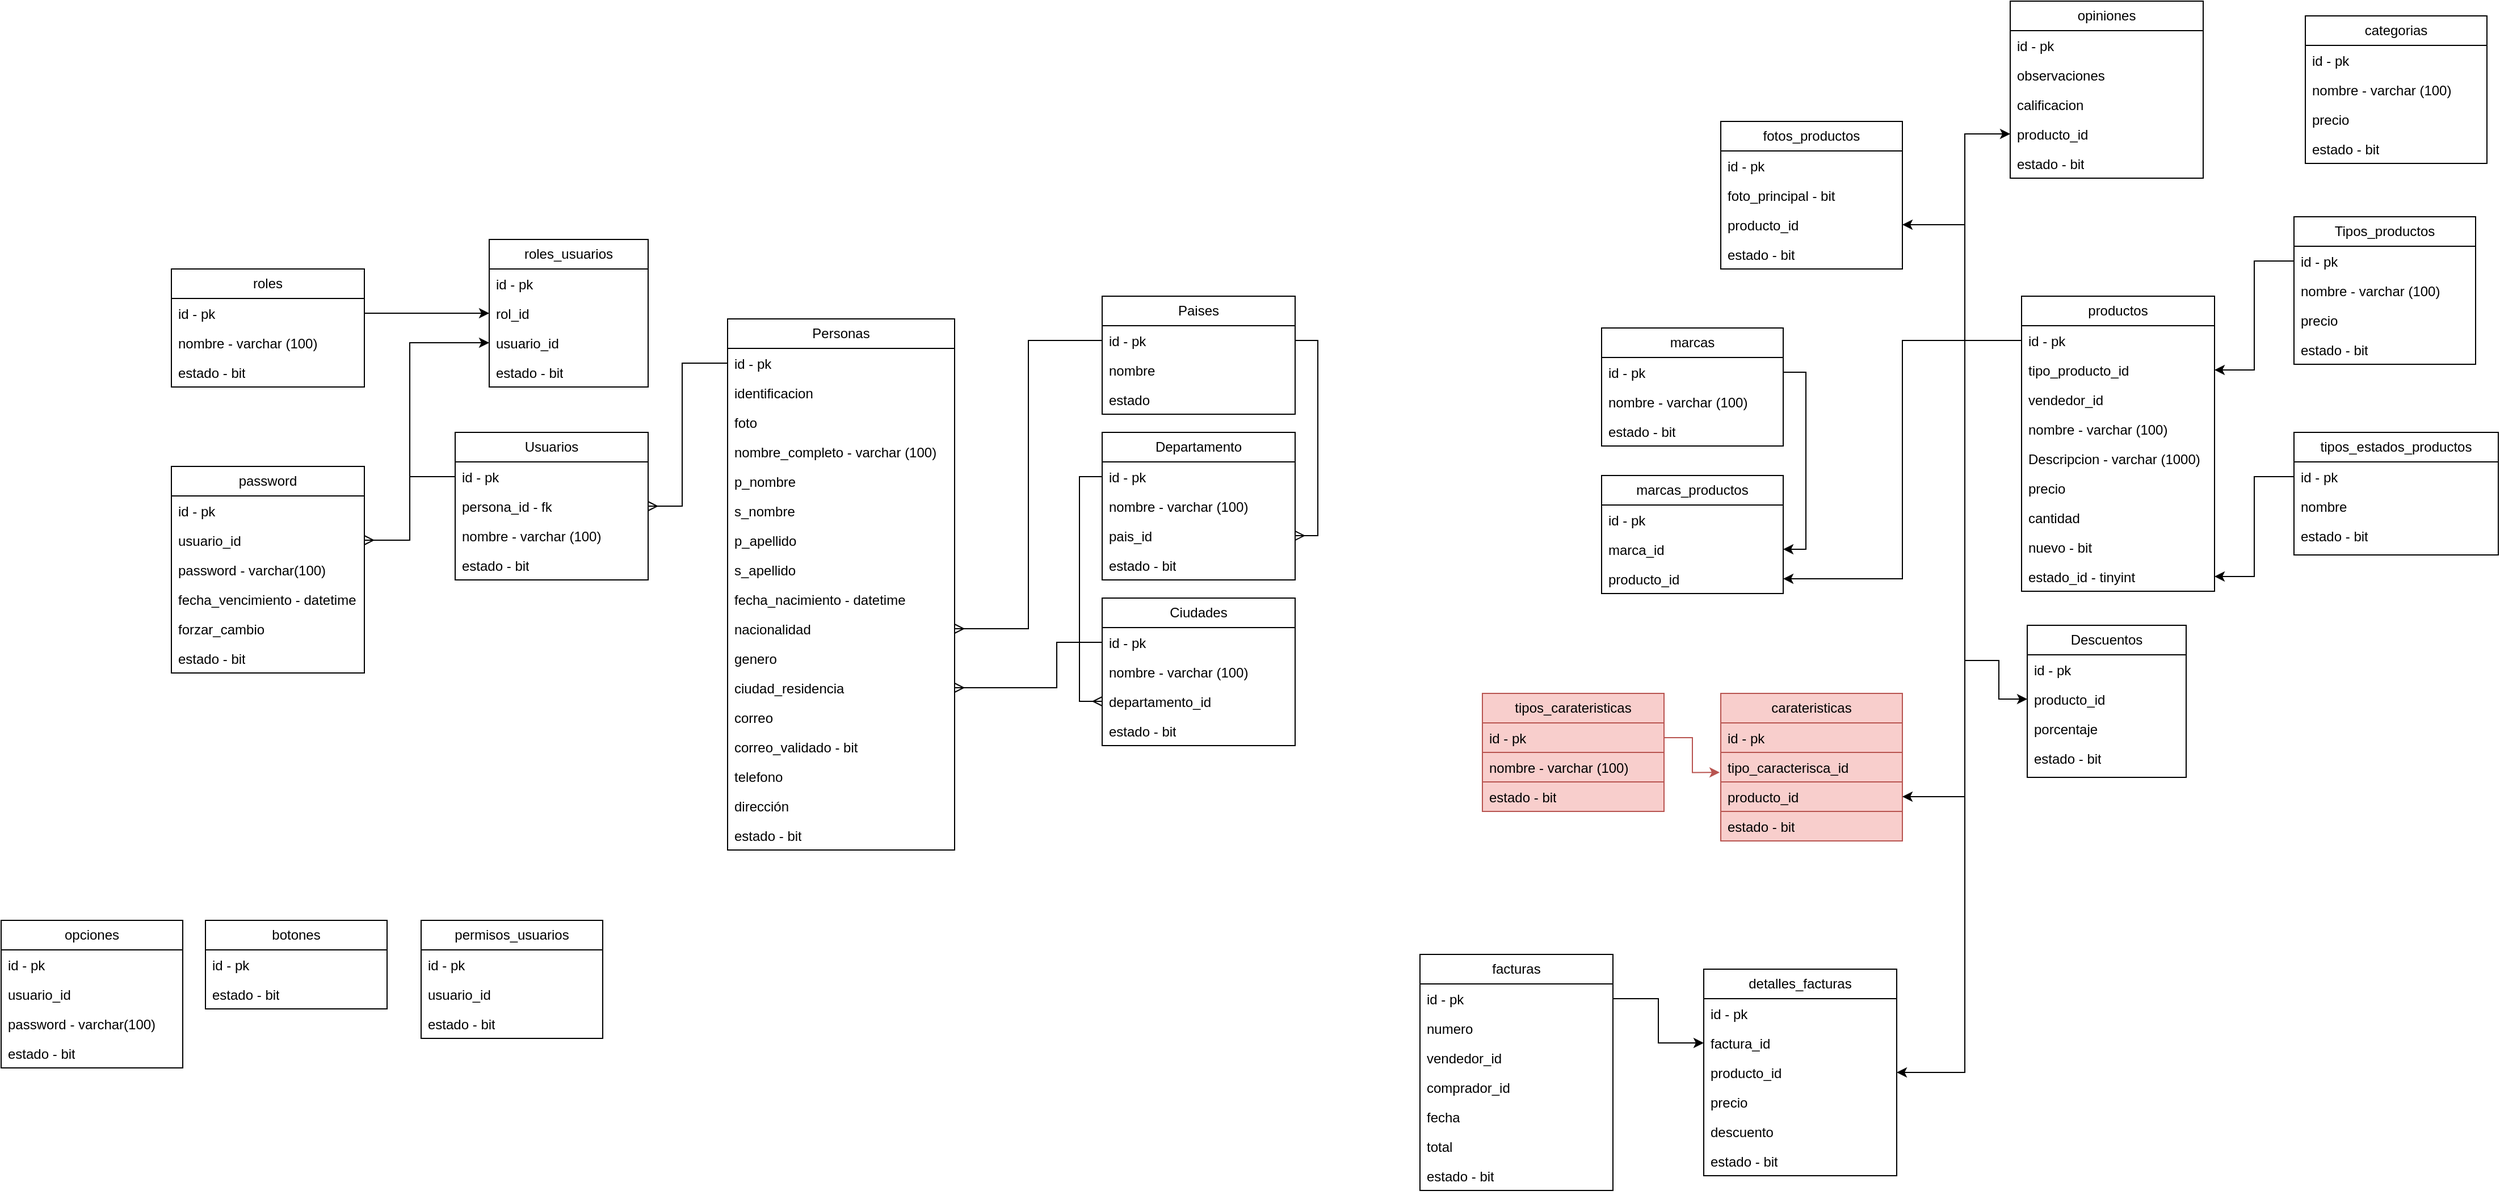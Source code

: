 <mxfile version="24.0.7" type="github">
  <diagram id="R2lEEEUBdFMjLlhIrx00" name="Page-1">
    <mxGraphModel dx="2490" dy="1801" grid="1" gridSize="10" guides="1" tooltips="1" connect="1" arrows="1" fold="1" page="1" pageScale="1" pageWidth="850" pageHeight="1100" math="0" shadow="0" extFonts="Permanent Marker^https://fonts.googleapis.com/css?family=Permanent+Marker">
      <root>
        <mxCell id="0" />
        <mxCell id="1" parent="0" />
        <mxCell id="R0sUS7D7LVxIFOStDkQL-1" value="Usuarios" style="swimlane;fontStyle=0;childLayout=stackLayout;horizontal=1;startSize=26;fillColor=none;horizontalStack=0;resizeParent=1;resizeParentMax=0;resizeLast=0;collapsible=1;marginBottom=0;whiteSpace=wrap;html=1;" parent="1" vertex="1">
          <mxGeometry x="-250" y="350" width="170" height="130" as="geometry" />
        </mxCell>
        <mxCell id="R0sUS7D7LVxIFOStDkQL-2" value="id - pk&amp;nbsp;" style="text;strokeColor=none;fillColor=none;align=left;verticalAlign=top;spacingLeft=4;spacingRight=4;overflow=hidden;rotatable=0;points=[[0,0.5],[1,0.5]];portConstraint=eastwest;whiteSpace=wrap;html=1;" parent="R0sUS7D7LVxIFOStDkQL-1" vertex="1">
          <mxGeometry y="26" width="170" height="26" as="geometry" />
        </mxCell>
        <mxCell id="R0sUS7D7LVxIFOStDkQL-13" value="persona_id - fk" style="text;strokeColor=none;fillColor=none;align=left;verticalAlign=top;spacingLeft=4;spacingRight=4;overflow=hidden;rotatable=0;points=[[0,0.5],[1,0.5]];portConstraint=eastwest;whiteSpace=wrap;html=1;" parent="R0sUS7D7LVxIFOStDkQL-1" vertex="1">
          <mxGeometry y="52" width="170" height="26" as="geometry" />
        </mxCell>
        <mxCell id="R0sUS7D7LVxIFOStDkQL-3" value="nombre - varchar (100&lt;span style=&quot;background-color: initial;&quot;&gt;)&lt;/span&gt;" style="text;strokeColor=none;fillColor=none;align=left;verticalAlign=top;spacingLeft=4;spacingRight=4;overflow=hidden;rotatable=0;points=[[0,0.5],[1,0.5]];portConstraint=eastwest;whiteSpace=wrap;html=1;" parent="R0sUS7D7LVxIFOStDkQL-1" vertex="1">
          <mxGeometry y="78" width="170" height="26" as="geometry" />
        </mxCell>
        <mxCell id="R0sUS7D7LVxIFOStDkQL-5" value="estado - bit" style="text;strokeColor=none;fillColor=none;align=left;verticalAlign=top;spacingLeft=4;spacingRight=4;overflow=hidden;rotatable=0;points=[[0,0.5],[1,0.5]];portConstraint=eastwest;whiteSpace=wrap;html=1;" parent="R0sUS7D7LVxIFOStDkQL-1" vertex="1">
          <mxGeometry y="104" width="170" height="26" as="geometry" />
        </mxCell>
        <mxCell id="R0sUS7D7LVxIFOStDkQL-6" value="Personas" style="swimlane;fontStyle=0;childLayout=stackLayout;horizontal=1;startSize=26;fillColor=none;horizontalStack=0;resizeParent=1;resizeParentMax=0;resizeLast=0;collapsible=1;marginBottom=0;whiteSpace=wrap;html=1;" parent="1" vertex="1">
          <mxGeometry x="-10" y="250" width="200" height="468" as="geometry" />
        </mxCell>
        <mxCell id="R0sUS7D7LVxIFOStDkQL-7" value="id - pk&amp;nbsp;" style="text;strokeColor=none;fillColor=none;align=left;verticalAlign=top;spacingLeft=4;spacingRight=4;overflow=hidden;rotatable=0;points=[[0,0.5],[1,0.5]];portConstraint=eastwest;whiteSpace=wrap;html=1;" parent="R0sUS7D7LVxIFOStDkQL-6" vertex="1">
          <mxGeometry y="26" width="200" height="26" as="geometry" />
        </mxCell>
        <mxCell id="R0sUS7D7LVxIFOStDkQL-17" value="identificacion" style="text;strokeColor=none;fillColor=none;align=left;verticalAlign=top;spacingLeft=4;spacingRight=4;overflow=hidden;rotatable=0;points=[[0,0.5],[1,0.5]];portConstraint=eastwest;whiteSpace=wrap;html=1;" parent="R0sUS7D7LVxIFOStDkQL-6" vertex="1">
          <mxGeometry y="52" width="200" height="26" as="geometry" />
        </mxCell>
        <mxCell id="R0sUS7D7LVxIFOStDkQL-62" value="foto" style="text;strokeColor=none;fillColor=none;align=left;verticalAlign=top;spacingLeft=4;spacingRight=4;overflow=hidden;rotatable=0;points=[[0,0.5],[1,0.5]];portConstraint=eastwest;whiteSpace=wrap;html=1;" parent="R0sUS7D7LVxIFOStDkQL-6" vertex="1">
          <mxGeometry y="78" width="200" height="26" as="geometry" />
        </mxCell>
        <mxCell id="R0sUS7D7LVxIFOStDkQL-8" value="nombre_completo - varchar (100&lt;span style=&quot;background-color: initial;&quot;&gt;)&lt;/span&gt;" style="text;strokeColor=none;fillColor=none;align=left;verticalAlign=top;spacingLeft=4;spacingRight=4;overflow=hidden;rotatable=0;points=[[0,0.5],[1,0.5]];portConstraint=eastwest;whiteSpace=wrap;html=1;" parent="R0sUS7D7LVxIFOStDkQL-6" vertex="1">
          <mxGeometry y="104" width="200" height="26" as="geometry" />
        </mxCell>
        <mxCell id="R0sUS7D7LVxIFOStDkQL-64" value="p_nombre&amp;nbsp;" style="text;strokeColor=none;fillColor=none;align=left;verticalAlign=top;spacingLeft=4;spacingRight=4;overflow=hidden;rotatable=0;points=[[0,0.5],[1,0.5]];portConstraint=eastwest;whiteSpace=wrap;html=1;" parent="R0sUS7D7LVxIFOStDkQL-6" vertex="1">
          <mxGeometry y="130" width="200" height="26" as="geometry" />
        </mxCell>
        <mxCell id="R0sUS7D7LVxIFOStDkQL-65" value="s_nombre" style="text;strokeColor=none;fillColor=none;align=left;verticalAlign=top;spacingLeft=4;spacingRight=4;overflow=hidden;rotatable=0;points=[[0,0.5],[1,0.5]];portConstraint=eastwest;whiteSpace=wrap;html=1;" parent="R0sUS7D7LVxIFOStDkQL-6" vertex="1">
          <mxGeometry y="156" width="200" height="26" as="geometry" />
        </mxCell>
        <mxCell id="R0sUS7D7LVxIFOStDkQL-66" value="p_apellido" style="text;strokeColor=none;fillColor=none;align=left;verticalAlign=top;spacingLeft=4;spacingRight=4;overflow=hidden;rotatable=0;points=[[0,0.5],[1,0.5]];portConstraint=eastwest;whiteSpace=wrap;html=1;" parent="R0sUS7D7LVxIFOStDkQL-6" vertex="1">
          <mxGeometry y="182" width="200" height="26" as="geometry" />
        </mxCell>
        <mxCell id="R0sUS7D7LVxIFOStDkQL-67" value="s_apellido" style="text;strokeColor=none;fillColor=none;align=left;verticalAlign=top;spacingLeft=4;spacingRight=4;overflow=hidden;rotatable=0;points=[[0,0.5],[1,0.5]];portConstraint=eastwest;whiteSpace=wrap;html=1;" parent="R0sUS7D7LVxIFOStDkQL-6" vertex="1">
          <mxGeometry y="208" width="200" height="26" as="geometry" />
        </mxCell>
        <mxCell id="R0sUS7D7LVxIFOStDkQL-9" value="fecha_nacimiento - datetime" style="text;strokeColor=none;fillColor=none;align=left;verticalAlign=top;spacingLeft=4;spacingRight=4;overflow=hidden;rotatable=0;points=[[0,0.5],[1,0.5]];portConstraint=eastwest;whiteSpace=wrap;html=1;" parent="R0sUS7D7LVxIFOStDkQL-6" vertex="1">
          <mxGeometry y="234" width="200" height="26" as="geometry" />
        </mxCell>
        <mxCell id="R0sUS7D7LVxIFOStDkQL-20" value="&lt;div&gt;nacionalidad&lt;/div&gt;" style="text;strokeColor=none;fillColor=none;align=left;verticalAlign=top;spacingLeft=4;spacingRight=4;overflow=hidden;rotatable=0;points=[[0,0.5],[1,0.5]];portConstraint=eastwest;whiteSpace=wrap;html=1;" parent="R0sUS7D7LVxIFOStDkQL-6" vertex="1">
          <mxGeometry y="260" width="200" height="26" as="geometry" />
        </mxCell>
        <mxCell id="R0sUS7D7LVxIFOStDkQL-18" value="genero" style="text;strokeColor=none;fillColor=none;align=left;verticalAlign=top;spacingLeft=4;spacingRight=4;overflow=hidden;rotatable=0;points=[[0,0.5],[1,0.5]];portConstraint=eastwest;whiteSpace=wrap;html=1;" parent="R0sUS7D7LVxIFOStDkQL-6" vertex="1">
          <mxGeometry y="286" width="200" height="26" as="geometry" />
        </mxCell>
        <mxCell id="R0sUS7D7LVxIFOStDkQL-19" value="ciudad_residencia&lt;div&gt;&lt;br&gt;&lt;/div&gt;" style="text;strokeColor=none;fillColor=none;align=left;verticalAlign=top;spacingLeft=4;spacingRight=4;overflow=hidden;rotatable=0;points=[[0,0.5],[1,0.5]];portConstraint=eastwest;whiteSpace=wrap;html=1;" parent="R0sUS7D7LVxIFOStDkQL-6" vertex="1">
          <mxGeometry y="312" width="200" height="26" as="geometry" />
        </mxCell>
        <mxCell id="R0sUS7D7LVxIFOStDkQL-15" value="correo" style="text;strokeColor=none;fillColor=none;align=left;verticalAlign=top;spacingLeft=4;spacingRight=4;overflow=hidden;rotatable=0;points=[[0,0.5],[1,0.5]];portConstraint=eastwest;whiteSpace=wrap;html=1;" parent="R0sUS7D7LVxIFOStDkQL-6" vertex="1">
          <mxGeometry y="338" width="200" height="26" as="geometry" />
        </mxCell>
        <mxCell id="R0sUS7D7LVxIFOStDkQL-90" value="correo_validado - bit" style="text;strokeColor=none;fillColor=none;align=left;verticalAlign=top;spacingLeft=4;spacingRight=4;overflow=hidden;rotatable=0;points=[[0,0.5],[1,0.5]];portConstraint=eastwest;whiteSpace=wrap;html=1;" parent="R0sUS7D7LVxIFOStDkQL-6" vertex="1">
          <mxGeometry y="364" width="200" height="26" as="geometry" />
        </mxCell>
        <mxCell id="R0sUS7D7LVxIFOStDkQL-10" value="telefono" style="text;strokeColor=none;fillColor=none;align=left;verticalAlign=top;spacingLeft=4;spacingRight=4;overflow=hidden;rotatable=0;points=[[0,0.5],[1,0.5]];portConstraint=eastwest;whiteSpace=wrap;html=1;" parent="R0sUS7D7LVxIFOStDkQL-6" vertex="1">
          <mxGeometry y="390" width="200" height="26" as="geometry" />
        </mxCell>
        <mxCell id="R0sUS7D7LVxIFOStDkQL-16" value="dirección" style="text;strokeColor=none;fillColor=none;align=left;verticalAlign=top;spacingLeft=4;spacingRight=4;overflow=hidden;rotatable=0;points=[[0,0.5],[1,0.5]];portConstraint=eastwest;whiteSpace=wrap;html=1;" parent="R0sUS7D7LVxIFOStDkQL-6" vertex="1">
          <mxGeometry y="416" width="200" height="26" as="geometry" />
        </mxCell>
        <mxCell id="R0sUS7D7LVxIFOStDkQL-11" value="estado - bit" style="text;strokeColor=none;fillColor=none;align=left;verticalAlign=top;spacingLeft=4;spacingRight=4;overflow=hidden;rotatable=0;points=[[0,0.5],[1,0.5]];portConstraint=eastwest;whiteSpace=wrap;html=1;" parent="R0sUS7D7LVxIFOStDkQL-6" vertex="1">
          <mxGeometry y="442" width="200" height="26" as="geometry" />
        </mxCell>
        <mxCell id="R0sUS7D7LVxIFOStDkQL-14" style="edgeStyle=orthogonalEdgeStyle;rounded=0;orthogonalLoop=1;jettySize=auto;html=1;entryX=1;entryY=0.5;entryDx=0;entryDy=0;endArrow=ERmany;endFill=0;" parent="1" source="R0sUS7D7LVxIFOStDkQL-7" target="R0sUS7D7LVxIFOStDkQL-13" edge="1">
          <mxGeometry relative="1" as="geometry">
            <Array as="points">
              <mxPoint x="-50" y="289" />
              <mxPoint x="-50" y="415" />
            </Array>
          </mxGeometry>
        </mxCell>
        <mxCell id="R0sUS7D7LVxIFOStDkQL-21" value="Paises" style="swimlane;fontStyle=0;childLayout=stackLayout;horizontal=1;startSize=26;fillColor=none;horizontalStack=0;resizeParent=1;resizeParentMax=0;resizeLast=0;collapsible=1;marginBottom=0;whiteSpace=wrap;html=1;" parent="1" vertex="1">
          <mxGeometry x="320" y="230" width="170" height="104" as="geometry" />
        </mxCell>
        <mxCell id="R0sUS7D7LVxIFOStDkQL-22" value="id - pk&amp;nbsp;" style="text;strokeColor=none;fillColor=none;align=left;verticalAlign=top;spacingLeft=4;spacingRight=4;overflow=hidden;rotatable=0;points=[[0,0.5],[1,0.5]];portConstraint=eastwest;whiteSpace=wrap;html=1;" parent="R0sUS7D7LVxIFOStDkQL-21" vertex="1">
          <mxGeometry y="26" width="170" height="26" as="geometry" />
        </mxCell>
        <mxCell id="R0sUS7D7LVxIFOStDkQL-23" value="nombre" style="text;strokeColor=none;fillColor=none;align=left;verticalAlign=top;spacingLeft=4;spacingRight=4;overflow=hidden;rotatable=0;points=[[0,0.5],[1,0.5]];portConstraint=eastwest;whiteSpace=wrap;html=1;" parent="R0sUS7D7LVxIFOStDkQL-21" vertex="1">
          <mxGeometry y="52" width="170" height="26" as="geometry" />
        </mxCell>
        <mxCell id="R0sUS7D7LVxIFOStDkQL-24" value="estado" style="text;strokeColor=none;fillColor=none;align=left;verticalAlign=top;spacingLeft=4;spacingRight=4;overflow=hidden;rotatable=0;points=[[0,0.5],[1,0.5]];portConstraint=eastwest;whiteSpace=wrap;html=1;" parent="R0sUS7D7LVxIFOStDkQL-21" vertex="1">
          <mxGeometry y="78" width="170" height="26" as="geometry" />
        </mxCell>
        <mxCell id="R0sUS7D7LVxIFOStDkQL-39" value="Departamento" style="swimlane;fontStyle=0;childLayout=stackLayout;horizontal=1;startSize=26;fillColor=none;horizontalStack=0;resizeParent=1;resizeParentMax=0;resizeLast=0;collapsible=1;marginBottom=0;whiteSpace=wrap;html=1;" parent="1" vertex="1">
          <mxGeometry x="320" y="350" width="170" height="130" as="geometry" />
        </mxCell>
        <mxCell id="R0sUS7D7LVxIFOStDkQL-40" value="id - pk&amp;nbsp;" style="text;strokeColor=none;fillColor=none;align=left;verticalAlign=top;spacingLeft=4;spacingRight=4;overflow=hidden;rotatable=0;points=[[0,0.5],[1,0.5]];portConstraint=eastwest;whiteSpace=wrap;html=1;" parent="R0sUS7D7LVxIFOStDkQL-39" vertex="1">
          <mxGeometry y="26" width="170" height="26" as="geometry" />
        </mxCell>
        <mxCell id="R0sUS7D7LVxIFOStDkQL-42" value="nombre - varchar (100&lt;span style=&quot;background-color: initial;&quot;&gt;)&lt;/span&gt;" style="text;strokeColor=none;fillColor=none;align=left;verticalAlign=top;spacingLeft=4;spacingRight=4;overflow=hidden;rotatable=0;points=[[0,0.5],[1,0.5]];portConstraint=eastwest;whiteSpace=wrap;html=1;" parent="R0sUS7D7LVxIFOStDkQL-39" vertex="1">
          <mxGeometry y="52" width="170" height="26" as="geometry" />
        </mxCell>
        <mxCell id="R0sUS7D7LVxIFOStDkQL-43" value="pais_id" style="text;strokeColor=none;fillColor=none;align=left;verticalAlign=top;spacingLeft=4;spacingRight=4;overflow=hidden;rotatable=0;points=[[0,0.5],[1,0.5]];portConstraint=eastwest;whiteSpace=wrap;html=1;" parent="R0sUS7D7LVxIFOStDkQL-39" vertex="1">
          <mxGeometry y="78" width="170" height="26" as="geometry" />
        </mxCell>
        <mxCell id="R0sUS7D7LVxIFOStDkQL-44" value="estado - bit" style="text;strokeColor=none;fillColor=none;align=left;verticalAlign=top;spacingLeft=4;spacingRight=4;overflow=hidden;rotatable=0;points=[[0,0.5],[1,0.5]];portConstraint=eastwest;whiteSpace=wrap;html=1;" parent="R0sUS7D7LVxIFOStDkQL-39" vertex="1">
          <mxGeometry y="104" width="170" height="26" as="geometry" />
        </mxCell>
        <mxCell id="R0sUS7D7LVxIFOStDkQL-45" value="Tipos_productos" style="swimlane;fontStyle=0;childLayout=stackLayout;horizontal=1;startSize=26;fillColor=none;horizontalStack=0;resizeParent=1;resizeParentMax=0;resizeLast=0;collapsible=1;marginBottom=0;whiteSpace=wrap;html=1;" parent="1" vertex="1">
          <mxGeometry x="1370" y="160" width="160" height="130" as="geometry" />
        </mxCell>
        <mxCell id="R0sUS7D7LVxIFOStDkQL-46" value="id - pk&amp;nbsp;" style="text;strokeColor=none;fillColor=none;align=left;verticalAlign=top;spacingLeft=4;spacingRight=4;overflow=hidden;rotatable=0;points=[[0,0.5],[1,0.5]];portConstraint=eastwest;whiteSpace=wrap;html=1;" parent="R0sUS7D7LVxIFOStDkQL-45" vertex="1">
          <mxGeometry y="26" width="160" height="26" as="geometry" />
        </mxCell>
        <mxCell id="R0sUS7D7LVxIFOStDkQL-48" value="nombre - varchar (100&lt;span style=&quot;background-color: initial;&quot;&gt;)&lt;/span&gt;" style="text;strokeColor=none;fillColor=none;align=left;verticalAlign=top;spacingLeft=4;spacingRight=4;overflow=hidden;rotatable=0;points=[[0,0.5],[1,0.5]];portConstraint=eastwest;whiteSpace=wrap;html=1;" parent="R0sUS7D7LVxIFOStDkQL-45" vertex="1">
          <mxGeometry y="52" width="160" height="26" as="geometry" />
        </mxCell>
        <mxCell id="R0sUS7D7LVxIFOStDkQL-49" value="precio" style="text;strokeColor=none;fillColor=none;align=left;verticalAlign=top;spacingLeft=4;spacingRight=4;overflow=hidden;rotatable=0;points=[[0,0.5],[1,0.5]];portConstraint=eastwest;whiteSpace=wrap;html=1;" parent="R0sUS7D7LVxIFOStDkQL-45" vertex="1">
          <mxGeometry y="78" width="160" height="26" as="geometry" />
        </mxCell>
        <mxCell id="R0sUS7D7LVxIFOStDkQL-50" value="estado - bit" style="text;strokeColor=none;fillColor=none;align=left;verticalAlign=top;spacingLeft=4;spacingRight=4;overflow=hidden;rotatable=0;points=[[0,0.5],[1,0.5]];portConstraint=eastwest;whiteSpace=wrap;html=1;" parent="R0sUS7D7LVxIFOStDkQL-45" vertex="1">
          <mxGeometry y="104" width="160" height="26" as="geometry" />
        </mxCell>
        <mxCell id="R0sUS7D7LVxIFOStDkQL-51" value="Ciudades" style="swimlane;fontStyle=0;childLayout=stackLayout;horizontal=1;startSize=26;fillColor=none;horizontalStack=0;resizeParent=1;resizeParentMax=0;resizeLast=0;collapsible=1;marginBottom=0;whiteSpace=wrap;html=1;" parent="1" vertex="1">
          <mxGeometry x="320" y="496" width="170" height="130" as="geometry" />
        </mxCell>
        <mxCell id="R0sUS7D7LVxIFOStDkQL-52" value="id - pk&amp;nbsp;" style="text;strokeColor=none;fillColor=none;align=left;verticalAlign=top;spacingLeft=4;spacingRight=4;overflow=hidden;rotatable=0;points=[[0,0.5],[1,0.5]];portConstraint=eastwest;whiteSpace=wrap;html=1;" parent="R0sUS7D7LVxIFOStDkQL-51" vertex="1">
          <mxGeometry y="26" width="170" height="26" as="geometry" />
        </mxCell>
        <mxCell id="R0sUS7D7LVxIFOStDkQL-54" value="nombre - varchar (100&lt;span style=&quot;background-color: initial;&quot;&gt;)&lt;/span&gt;" style="text;strokeColor=none;fillColor=none;align=left;verticalAlign=top;spacingLeft=4;spacingRight=4;overflow=hidden;rotatable=0;points=[[0,0.5],[1,0.5]];portConstraint=eastwest;whiteSpace=wrap;html=1;" parent="R0sUS7D7LVxIFOStDkQL-51" vertex="1">
          <mxGeometry y="52" width="170" height="26" as="geometry" />
        </mxCell>
        <mxCell id="R0sUS7D7LVxIFOStDkQL-55" value="departamento_id" style="text;strokeColor=none;fillColor=none;align=left;verticalAlign=top;spacingLeft=4;spacingRight=4;overflow=hidden;rotatable=0;points=[[0,0.5],[1,0.5]];portConstraint=eastwest;whiteSpace=wrap;html=1;" parent="R0sUS7D7LVxIFOStDkQL-51" vertex="1">
          <mxGeometry y="78" width="170" height="26" as="geometry" />
        </mxCell>
        <mxCell id="R0sUS7D7LVxIFOStDkQL-56" value="estado - bit" style="text;strokeColor=none;fillColor=none;align=left;verticalAlign=top;spacingLeft=4;spacingRight=4;overflow=hidden;rotatable=0;points=[[0,0.5],[1,0.5]];portConstraint=eastwest;whiteSpace=wrap;html=1;" parent="R0sUS7D7LVxIFOStDkQL-51" vertex="1">
          <mxGeometry y="104" width="170" height="26" as="geometry" />
        </mxCell>
        <mxCell id="R0sUS7D7LVxIFOStDkQL-58" style="edgeStyle=orthogonalEdgeStyle;rounded=0;orthogonalLoop=1;jettySize=auto;html=1;entryX=1;entryY=0.5;entryDx=0;entryDy=0;endArrow=ERmany;endFill=0;" parent="1" source="R0sUS7D7LVxIFOStDkQL-22" target="R0sUS7D7LVxIFOStDkQL-43" edge="1">
          <mxGeometry relative="1" as="geometry">
            <Array as="points">
              <mxPoint x="510" y="269" />
              <mxPoint x="510" y="441" />
            </Array>
          </mxGeometry>
        </mxCell>
        <mxCell id="R0sUS7D7LVxIFOStDkQL-59" style="edgeStyle=orthogonalEdgeStyle;rounded=0;orthogonalLoop=1;jettySize=auto;html=1;entryX=0;entryY=0.5;entryDx=0;entryDy=0;endArrow=ERmany;endFill=0;" parent="1" source="R0sUS7D7LVxIFOStDkQL-40" target="R0sUS7D7LVxIFOStDkQL-55" edge="1">
          <mxGeometry relative="1" as="geometry" />
        </mxCell>
        <mxCell id="R0sUS7D7LVxIFOStDkQL-60" style="edgeStyle=orthogonalEdgeStyle;rounded=0;orthogonalLoop=1;jettySize=auto;html=1;entryX=1;entryY=0.5;entryDx=0;entryDy=0;endArrow=ERmany;endFill=0;" parent="1" source="R0sUS7D7LVxIFOStDkQL-22" target="R0sUS7D7LVxIFOStDkQL-20" edge="1">
          <mxGeometry relative="1" as="geometry" />
        </mxCell>
        <mxCell id="R0sUS7D7LVxIFOStDkQL-61" style="edgeStyle=orthogonalEdgeStyle;rounded=0;orthogonalLoop=1;jettySize=auto;html=1;entryX=1;entryY=0.5;entryDx=0;entryDy=0;endArrow=ERmany;endFill=0;" parent="1" source="R0sUS7D7LVxIFOStDkQL-52" target="R0sUS7D7LVxIFOStDkQL-19" edge="1">
          <mxGeometry relative="1" as="geometry">
            <Array as="points">
              <mxPoint x="280" y="535" />
              <mxPoint x="280" y="575" />
            </Array>
          </mxGeometry>
        </mxCell>
        <mxCell id="R0sUS7D7LVxIFOStDkQL-69" value="password" style="swimlane;fontStyle=0;childLayout=stackLayout;horizontal=1;startSize=26;fillColor=none;horizontalStack=0;resizeParent=1;resizeParentMax=0;resizeLast=0;collapsible=1;marginBottom=0;whiteSpace=wrap;html=1;" parent="1" vertex="1">
          <mxGeometry x="-500" y="380" width="170" height="182" as="geometry" />
        </mxCell>
        <mxCell id="R0sUS7D7LVxIFOStDkQL-70" value="id - pk&amp;nbsp;" style="text;strokeColor=none;fillColor=none;align=left;verticalAlign=top;spacingLeft=4;spacingRight=4;overflow=hidden;rotatable=0;points=[[0,0.5],[1,0.5]];portConstraint=eastwest;whiteSpace=wrap;html=1;" parent="R0sUS7D7LVxIFOStDkQL-69" vertex="1">
          <mxGeometry y="26" width="170" height="26" as="geometry" />
        </mxCell>
        <mxCell id="R0sUS7D7LVxIFOStDkQL-71" value="usuario_id" style="text;strokeColor=none;fillColor=none;align=left;verticalAlign=top;spacingLeft=4;spacingRight=4;overflow=hidden;rotatable=0;points=[[0,0.5],[1,0.5]];portConstraint=eastwest;whiteSpace=wrap;html=1;" parent="R0sUS7D7LVxIFOStDkQL-69" vertex="1">
          <mxGeometry y="52" width="170" height="26" as="geometry" />
        </mxCell>
        <mxCell id="R0sUS7D7LVxIFOStDkQL-73" value="password - varchar(100)" style="text;strokeColor=none;fillColor=none;align=left;verticalAlign=top;spacingLeft=4;spacingRight=4;overflow=hidden;rotatable=0;points=[[0,0.5],[1,0.5]];portConstraint=eastwest;whiteSpace=wrap;html=1;" parent="R0sUS7D7LVxIFOStDkQL-69" vertex="1">
          <mxGeometry y="78" width="170" height="26" as="geometry" />
        </mxCell>
        <mxCell id="R0sUS7D7LVxIFOStDkQL-76" value="fecha_vencimiento - datetime" style="text;strokeColor=none;fillColor=none;align=left;verticalAlign=top;spacingLeft=4;spacingRight=4;overflow=hidden;rotatable=0;points=[[0,0.5],[1,0.5]];portConstraint=eastwest;whiteSpace=wrap;html=1;" parent="R0sUS7D7LVxIFOStDkQL-69" vertex="1">
          <mxGeometry y="104" width="170" height="26" as="geometry" />
        </mxCell>
        <mxCell id="uKWbgNCKEsEz0fNCsErr-23" value="forzar_cambio" style="text;strokeColor=none;fillColor=none;align=left;verticalAlign=top;spacingLeft=4;spacingRight=4;overflow=hidden;rotatable=0;points=[[0,0.5],[1,0.5]];portConstraint=eastwest;whiteSpace=wrap;html=1;" vertex="1" parent="R0sUS7D7LVxIFOStDkQL-69">
          <mxGeometry y="130" width="170" height="26" as="geometry" />
        </mxCell>
        <mxCell id="R0sUS7D7LVxIFOStDkQL-74" value="estado - bit" style="text;strokeColor=none;fillColor=none;align=left;verticalAlign=top;spacingLeft=4;spacingRight=4;overflow=hidden;rotatable=0;points=[[0,0.5],[1,0.5]];portConstraint=eastwest;whiteSpace=wrap;html=1;" parent="R0sUS7D7LVxIFOStDkQL-69" vertex="1">
          <mxGeometry y="156" width="170" height="26" as="geometry" />
        </mxCell>
        <mxCell id="R0sUS7D7LVxIFOStDkQL-75" style="edgeStyle=orthogonalEdgeStyle;rounded=0;orthogonalLoop=1;jettySize=auto;html=1;entryX=1;entryY=0.5;entryDx=0;entryDy=0;endArrow=ERmany;endFill=0;" parent="1" source="R0sUS7D7LVxIFOStDkQL-2" target="R0sUS7D7LVxIFOStDkQL-71" edge="1">
          <mxGeometry relative="1" as="geometry" />
        </mxCell>
        <mxCell id="R0sUS7D7LVxIFOStDkQL-77" value="roles" style="swimlane;fontStyle=0;childLayout=stackLayout;horizontal=1;startSize=26;fillColor=none;horizontalStack=0;resizeParent=1;resizeParentMax=0;resizeLast=0;collapsible=1;marginBottom=0;whiteSpace=wrap;html=1;" parent="1" vertex="1">
          <mxGeometry x="-500" y="206" width="170" height="104" as="geometry" />
        </mxCell>
        <mxCell id="R0sUS7D7LVxIFOStDkQL-78" value="id - pk&amp;nbsp;" style="text;strokeColor=none;fillColor=none;align=left;verticalAlign=top;spacingLeft=4;spacingRight=4;overflow=hidden;rotatable=0;points=[[0,0.5],[1,0.5]];portConstraint=eastwest;whiteSpace=wrap;html=1;" parent="R0sUS7D7LVxIFOStDkQL-77" vertex="1">
          <mxGeometry y="26" width="170" height="26" as="geometry" />
        </mxCell>
        <mxCell id="R0sUS7D7LVxIFOStDkQL-80" value="nombre - varchar (100&lt;span style=&quot;background-color: initial;&quot;&gt;)&lt;/span&gt;" style="text;strokeColor=none;fillColor=none;align=left;verticalAlign=top;spacingLeft=4;spacingRight=4;overflow=hidden;rotatable=0;points=[[0,0.5],[1,0.5]];portConstraint=eastwest;whiteSpace=wrap;html=1;" parent="R0sUS7D7LVxIFOStDkQL-77" vertex="1">
          <mxGeometry y="52" width="170" height="26" as="geometry" />
        </mxCell>
        <mxCell id="R0sUS7D7LVxIFOStDkQL-81" value="estado - bit" style="text;strokeColor=none;fillColor=none;align=left;verticalAlign=top;spacingLeft=4;spacingRight=4;overflow=hidden;rotatable=0;points=[[0,0.5],[1,0.5]];portConstraint=eastwest;whiteSpace=wrap;html=1;" parent="R0sUS7D7LVxIFOStDkQL-77" vertex="1">
          <mxGeometry y="78" width="170" height="26" as="geometry" />
        </mxCell>
        <mxCell id="R0sUS7D7LVxIFOStDkQL-82" value="roles_usuarios" style="swimlane;fontStyle=0;childLayout=stackLayout;horizontal=1;startSize=26;fillColor=none;horizontalStack=0;resizeParent=1;resizeParentMax=0;resizeLast=0;collapsible=1;marginBottom=0;whiteSpace=wrap;html=1;" parent="1" vertex="1">
          <mxGeometry x="-220" y="180" width="140" height="130" as="geometry" />
        </mxCell>
        <mxCell id="R0sUS7D7LVxIFOStDkQL-83" value="id - pk&amp;nbsp;" style="text;strokeColor=none;fillColor=none;align=left;verticalAlign=top;spacingLeft=4;spacingRight=4;overflow=hidden;rotatable=0;points=[[0,0.5],[1,0.5]];portConstraint=eastwest;whiteSpace=wrap;html=1;" parent="R0sUS7D7LVxIFOStDkQL-82" vertex="1">
          <mxGeometry y="26" width="140" height="26" as="geometry" />
        </mxCell>
        <mxCell id="R0sUS7D7LVxIFOStDkQL-84" value="rol_id" style="text;strokeColor=none;fillColor=none;align=left;verticalAlign=top;spacingLeft=4;spacingRight=4;overflow=hidden;rotatable=0;points=[[0,0.5],[1,0.5]];portConstraint=eastwest;whiteSpace=wrap;html=1;" parent="R0sUS7D7LVxIFOStDkQL-82" vertex="1">
          <mxGeometry y="52" width="140" height="26" as="geometry" />
        </mxCell>
        <mxCell id="R0sUS7D7LVxIFOStDkQL-87" value="usuario_id" style="text;strokeColor=none;fillColor=none;align=left;verticalAlign=top;spacingLeft=4;spacingRight=4;overflow=hidden;rotatable=0;points=[[0,0.5],[1,0.5]];portConstraint=eastwest;whiteSpace=wrap;html=1;" parent="R0sUS7D7LVxIFOStDkQL-82" vertex="1">
          <mxGeometry y="78" width="140" height="26" as="geometry" />
        </mxCell>
        <mxCell id="R0sUS7D7LVxIFOStDkQL-86" value="estado - bit" style="text;strokeColor=none;fillColor=none;align=left;verticalAlign=top;spacingLeft=4;spacingRight=4;overflow=hidden;rotatable=0;points=[[0,0.5],[1,0.5]];portConstraint=eastwest;whiteSpace=wrap;html=1;" parent="R0sUS7D7LVxIFOStDkQL-82" vertex="1">
          <mxGeometry y="104" width="140" height="26" as="geometry" />
        </mxCell>
        <mxCell id="R0sUS7D7LVxIFOStDkQL-88" style="edgeStyle=orthogonalEdgeStyle;rounded=0;orthogonalLoop=1;jettySize=auto;html=1;entryX=0;entryY=0.5;entryDx=0;entryDy=0;" parent="1" source="R0sUS7D7LVxIFOStDkQL-78" target="R0sUS7D7LVxIFOStDkQL-84" edge="1">
          <mxGeometry relative="1" as="geometry" />
        </mxCell>
        <mxCell id="R0sUS7D7LVxIFOStDkQL-89" style="edgeStyle=orthogonalEdgeStyle;rounded=0;orthogonalLoop=1;jettySize=auto;html=1;entryX=0;entryY=0.5;entryDx=0;entryDy=0;" parent="1" source="R0sUS7D7LVxIFOStDkQL-2" target="R0sUS7D7LVxIFOStDkQL-87" edge="1">
          <mxGeometry relative="1" as="geometry">
            <Array as="points">
              <mxPoint x="-290" y="389" />
              <mxPoint x="-290" y="271" />
            </Array>
          </mxGeometry>
        </mxCell>
        <mxCell id="R0sUS7D7LVxIFOStDkQL-92" value="permisos_usuarios" style="swimlane;fontStyle=0;childLayout=stackLayout;horizontal=1;startSize=26;fillColor=none;horizontalStack=0;resizeParent=1;resizeParentMax=0;resizeLast=0;collapsible=1;marginBottom=0;whiteSpace=wrap;html=1;" parent="1" vertex="1">
          <mxGeometry x="-280" y="780" width="160" height="104" as="geometry" />
        </mxCell>
        <mxCell id="R0sUS7D7LVxIFOStDkQL-93" value="id - pk&amp;nbsp;" style="text;strokeColor=none;fillColor=none;align=left;verticalAlign=top;spacingLeft=4;spacingRight=4;overflow=hidden;rotatable=0;points=[[0,0.5],[1,0.5]];portConstraint=eastwest;whiteSpace=wrap;html=1;" parent="R0sUS7D7LVxIFOStDkQL-92" vertex="1">
          <mxGeometry y="26" width="160" height="26" as="geometry" />
        </mxCell>
        <mxCell id="R0sUS7D7LVxIFOStDkQL-94" value="usuario_id" style="text;strokeColor=none;fillColor=none;align=left;verticalAlign=top;spacingLeft=4;spacingRight=4;overflow=hidden;rotatable=0;points=[[0,0.5],[1,0.5]];portConstraint=eastwest;whiteSpace=wrap;html=1;" parent="R0sUS7D7LVxIFOStDkQL-92" vertex="1">
          <mxGeometry y="52" width="160" height="26" as="geometry" />
        </mxCell>
        <mxCell id="R0sUS7D7LVxIFOStDkQL-97" value="estado - bit" style="text;strokeColor=none;fillColor=none;align=left;verticalAlign=top;spacingLeft=4;spacingRight=4;overflow=hidden;rotatable=0;points=[[0,0.5],[1,0.5]];portConstraint=eastwest;whiteSpace=wrap;html=1;" parent="R0sUS7D7LVxIFOStDkQL-92" vertex="1">
          <mxGeometry y="78" width="160" height="26" as="geometry" />
        </mxCell>
        <mxCell id="R0sUS7D7LVxIFOStDkQL-98" value="botones" style="swimlane;fontStyle=0;childLayout=stackLayout;horizontal=1;startSize=26;fillColor=none;horizontalStack=0;resizeParent=1;resizeParentMax=0;resizeLast=0;collapsible=1;marginBottom=0;whiteSpace=wrap;html=1;" parent="1" vertex="1">
          <mxGeometry x="-470" y="780" width="160" height="78" as="geometry" />
        </mxCell>
        <mxCell id="R0sUS7D7LVxIFOStDkQL-99" value="id - pk&amp;nbsp;" style="text;strokeColor=none;fillColor=none;align=left;verticalAlign=top;spacingLeft=4;spacingRight=4;overflow=hidden;rotatable=0;points=[[0,0.5],[1,0.5]];portConstraint=eastwest;whiteSpace=wrap;html=1;" parent="R0sUS7D7LVxIFOStDkQL-98" vertex="1">
          <mxGeometry y="26" width="160" height="26" as="geometry" />
        </mxCell>
        <mxCell id="R0sUS7D7LVxIFOStDkQL-102" value="estado - bit" style="text;strokeColor=none;fillColor=none;align=left;verticalAlign=top;spacingLeft=4;spacingRight=4;overflow=hidden;rotatable=0;points=[[0,0.5],[1,0.5]];portConstraint=eastwest;whiteSpace=wrap;html=1;" parent="R0sUS7D7LVxIFOStDkQL-98" vertex="1">
          <mxGeometry y="52" width="160" height="26" as="geometry" />
        </mxCell>
        <mxCell id="R0sUS7D7LVxIFOStDkQL-103" value="opciones" style="swimlane;fontStyle=0;childLayout=stackLayout;horizontal=1;startSize=26;fillColor=none;horizontalStack=0;resizeParent=1;resizeParentMax=0;resizeLast=0;collapsible=1;marginBottom=0;whiteSpace=wrap;html=1;" parent="1" vertex="1">
          <mxGeometry x="-650" y="780" width="160" height="130" as="geometry" />
        </mxCell>
        <mxCell id="R0sUS7D7LVxIFOStDkQL-104" value="id - pk&amp;nbsp;" style="text;strokeColor=none;fillColor=none;align=left;verticalAlign=top;spacingLeft=4;spacingRight=4;overflow=hidden;rotatable=0;points=[[0,0.5],[1,0.5]];portConstraint=eastwest;whiteSpace=wrap;html=1;" parent="R0sUS7D7LVxIFOStDkQL-103" vertex="1">
          <mxGeometry y="26" width="160" height="26" as="geometry" />
        </mxCell>
        <mxCell id="R0sUS7D7LVxIFOStDkQL-105" value="usuario_id" style="text;strokeColor=none;fillColor=none;align=left;verticalAlign=top;spacingLeft=4;spacingRight=4;overflow=hidden;rotatable=0;points=[[0,0.5],[1,0.5]];portConstraint=eastwest;whiteSpace=wrap;html=1;" parent="R0sUS7D7LVxIFOStDkQL-103" vertex="1">
          <mxGeometry y="52" width="160" height="26" as="geometry" />
        </mxCell>
        <mxCell id="R0sUS7D7LVxIFOStDkQL-106" value="password - varchar(100)" style="text;strokeColor=none;fillColor=none;align=left;verticalAlign=top;spacingLeft=4;spacingRight=4;overflow=hidden;rotatable=0;points=[[0,0.5],[1,0.5]];portConstraint=eastwest;whiteSpace=wrap;html=1;" parent="R0sUS7D7LVxIFOStDkQL-103" vertex="1">
          <mxGeometry y="78" width="160" height="26" as="geometry" />
        </mxCell>
        <mxCell id="R0sUS7D7LVxIFOStDkQL-107" value="estado - bit" style="text;strokeColor=none;fillColor=none;align=left;verticalAlign=top;spacingLeft=4;spacingRight=4;overflow=hidden;rotatable=0;points=[[0,0.5],[1,0.5]];portConstraint=eastwest;whiteSpace=wrap;html=1;" parent="R0sUS7D7LVxIFOStDkQL-103" vertex="1">
          <mxGeometry y="104" width="160" height="26" as="geometry" />
        </mxCell>
        <mxCell id="uKWbgNCKEsEz0fNCsErr-1" value="categorias" style="swimlane;fontStyle=0;childLayout=stackLayout;horizontal=1;startSize=26;fillColor=none;horizontalStack=0;resizeParent=1;resizeParentMax=0;resizeLast=0;collapsible=1;marginBottom=0;whiteSpace=wrap;html=1;" vertex="1" parent="1">
          <mxGeometry x="1380" y="-17" width="160" height="130" as="geometry" />
        </mxCell>
        <mxCell id="uKWbgNCKEsEz0fNCsErr-2" value="id - pk&amp;nbsp;" style="text;strokeColor=none;fillColor=none;align=left;verticalAlign=top;spacingLeft=4;spacingRight=4;overflow=hidden;rotatable=0;points=[[0,0.5],[1,0.5]];portConstraint=eastwest;whiteSpace=wrap;html=1;" vertex="1" parent="uKWbgNCKEsEz0fNCsErr-1">
          <mxGeometry y="26" width="160" height="26" as="geometry" />
        </mxCell>
        <mxCell id="uKWbgNCKEsEz0fNCsErr-3" value="nombre - varchar (100&lt;span style=&quot;background-color: initial;&quot;&gt;)&lt;/span&gt;" style="text;strokeColor=none;fillColor=none;align=left;verticalAlign=top;spacingLeft=4;spacingRight=4;overflow=hidden;rotatable=0;points=[[0,0.5],[1,0.5]];portConstraint=eastwest;whiteSpace=wrap;html=1;" vertex="1" parent="uKWbgNCKEsEz0fNCsErr-1">
          <mxGeometry y="52" width="160" height="26" as="geometry" />
        </mxCell>
        <mxCell id="uKWbgNCKEsEz0fNCsErr-4" value="precio" style="text;strokeColor=none;fillColor=none;align=left;verticalAlign=top;spacingLeft=4;spacingRight=4;overflow=hidden;rotatable=0;points=[[0,0.5],[1,0.5]];portConstraint=eastwest;whiteSpace=wrap;html=1;" vertex="1" parent="uKWbgNCKEsEz0fNCsErr-1">
          <mxGeometry y="78" width="160" height="26" as="geometry" />
        </mxCell>
        <mxCell id="uKWbgNCKEsEz0fNCsErr-5" value="estado - bit" style="text;strokeColor=none;fillColor=none;align=left;verticalAlign=top;spacingLeft=4;spacingRight=4;overflow=hidden;rotatable=0;points=[[0,0.5],[1,0.5]];portConstraint=eastwest;whiteSpace=wrap;html=1;" vertex="1" parent="uKWbgNCKEsEz0fNCsErr-1">
          <mxGeometry y="104" width="160" height="26" as="geometry" />
        </mxCell>
        <mxCell id="uKWbgNCKEsEz0fNCsErr-6" value="productos" style="swimlane;fontStyle=0;childLayout=stackLayout;horizontal=1;startSize=26;fillColor=none;horizontalStack=0;resizeParent=1;resizeParentMax=0;resizeLast=0;collapsible=1;marginBottom=0;whiteSpace=wrap;html=1;" vertex="1" parent="1">
          <mxGeometry x="1130" y="230" width="170" height="260" as="geometry" />
        </mxCell>
        <mxCell id="uKWbgNCKEsEz0fNCsErr-7" value="id - pk&amp;nbsp;" style="text;strokeColor=none;fillColor=none;align=left;verticalAlign=top;spacingLeft=4;spacingRight=4;overflow=hidden;rotatable=0;points=[[0,0.5],[1,0.5]];portConstraint=eastwest;whiteSpace=wrap;html=1;" vertex="1" parent="uKWbgNCKEsEz0fNCsErr-6">
          <mxGeometry y="26" width="170" height="26" as="geometry" />
        </mxCell>
        <mxCell id="uKWbgNCKEsEz0fNCsErr-8" value="tipo_producto_id" style="text;strokeColor=none;fillColor=none;align=left;verticalAlign=top;spacingLeft=4;spacingRight=4;overflow=hidden;rotatable=0;points=[[0,0.5],[1,0.5]];portConstraint=eastwest;whiteSpace=wrap;html=1;" vertex="1" parent="uKWbgNCKEsEz0fNCsErr-6">
          <mxGeometry y="52" width="170" height="26" as="geometry" />
        </mxCell>
        <mxCell id="uKWbgNCKEsEz0fNCsErr-109" value="vendedor_id" style="text;strokeColor=none;fillColor=none;align=left;verticalAlign=top;spacingLeft=4;spacingRight=4;overflow=hidden;rotatable=0;points=[[0,0.5],[1,0.5]];portConstraint=eastwest;whiteSpace=wrap;html=1;" vertex="1" parent="uKWbgNCKEsEz0fNCsErr-6">
          <mxGeometry y="78" width="170" height="26" as="geometry" />
        </mxCell>
        <mxCell id="uKWbgNCKEsEz0fNCsErr-16" value="nombre - varchar (100&lt;span style=&quot;background-color: initial;&quot;&gt;)&lt;/span&gt;" style="text;strokeColor=none;fillColor=none;align=left;verticalAlign=top;spacingLeft=4;spacingRight=4;overflow=hidden;rotatable=0;points=[[0,0.5],[1,0.5]];portConstraint=eastwest;whiteSpace=wrap;html=1;" vertex="1" parent="uKWbgNCKEsEz0fNCsErr-6">
          <mxGeometry y="104" width="170" height="26" as="geometry" />
        </mxCell>
        <mxCell id="uKWbgNCKEsEz0fNCsErr-62" value="Descripcion - varchar (1000)" style="text;strokeColor=none;fillColor=none;align=left;verticalAlign=top;spacingLeft=4;spacingRight=4;overflow=hidden;rotatable=0;points=[[0,0.5],[1,0.5]];portConstraint=eastwest;whiteSpace=wrap;html=1;" vertex="1" parent="uKWbgNCKEsEz0fNCsErr-6">
          <mxGeometry y="130" width="170" height="26" as="geometry" />
        </mxCell>
        <mxCell id="uKWbgNCKEsEz0fNCsErr-9" value="precio" style="text;strokeColor=none;fillColor=none;align=left;verticalAlign=top;spacingLeft=4;spacingRight=4;overflow=hidden;rotatable=0;points=[[0,0.5],[1,0.5]];portConstraint=eastwest;whiteSpace=wrap;html=1;" vertex="1" parent="uKWbgNCKEsEz0fNCsErr-6">
          <mxGeometry y="156" width="170" height="26" as="geometry" />
        </mxCell>
        <mxCell id="uKWbgNCKEsEz0fNCsErr-19" value="cantidad" style="text;strokeColor=none;fillColor=none;align=left;verticalAlign=top;spacingLeft=4;spacingRight=4;overflow=hidden;rotatable=0;points=[[0,0.5],[1,0.5]];portConstraint=eastwest;whiteSpace=wrap;html=1;" vertex="1" parent="uKWbgNCKEsEz0fNCsErr-6">
          <mxGeometry y="182" width="170" height="26" as="geometry" />
        </mxCell>
        <mxCell id="uKWbgNCKEsEz0fNCsErr-44" value="nuevo - bit" style="text;strokeColor=none;fillColor=none;align=left;verticalAlign=top;spacingLeft=4;spacingRight=4;overflow=hidden;rotatable=0;points=[[0,0.5],[1,0.5]];portConstraint=eastwest;whiteSpace=wrap;html=1;" vertex="1" parent="uKWbgNCKEsEz0fNCsErr-6">
          <mxGeometry y="208" width="170" height="26" as="geometry" />
        </mxCell>
        <mxCell id="uKWbgNCKEsEz0fNCsErr-10" value="estado_id - tinyint" style="text;strokeColor=none;fillColor=none;align=left;verticalAlign=top;spacingLeft=4;spacingRight=4;overflow=hidden;rotatable=0;points=[[0,0.5],[1,0.5]];portConstraint=eastwest;whiteSpace=wrap;html=1;" vertex="1" parent="uKWbgNCKEsEz0fNCsErr-6">
          <mxGeometry y="234" width="170" height="26" as="geometry" />
        </mxCell>
        <mxCell id="uKWbgNCKEsEz0fNCsErr-11" value="Descuentos" style="swimlane;fontStyle=0;childLayout=stackLayout;horizontal=1;startSize=26;fillColor=none;horizontalStack=0;resizeParent=1;resizeParentMax=0;resizeLast=0;collapsible=1;marginBottom=0;whiteSpace=wrap;html=1;" vertex="1" parent="1">
          <mxGeometry x="1135" y="520" width="140" height="134" as="geometry" />
        </mxCell>
        <mxCell id="uKWbgNCKEsEz0fNCsErr-12" value="id - pk&amp;nbsp;" style="text;strokeColor=none;fillColor=none;align=left;verticalAlign=top;spacingLeft=4;spacingRight=4;overflow=hidden;rotatable=0;points=[[0,0.5],[1,0.5]];portConstraint=eastwest;whiteSpace=wrap;html=1;" vertex="1" parent="uKWbgNCKEsEz0fNCsErr-11">
          <mxGeometry y="26" width="140" height="26" as="geometry" />
        </mxCell>
        <mxCell id="uKWbgNCKEsEz0fNCsErr-13" value="producto_id" style="text;strokeColor=none;fillColor=none;align=left;verticalAlign=top;spacingLeft=4;spacingRight=4;overflow=hidden;rotatable=0;points=[[0,0.5],[1,0.5]];portConstraint=eastwest;whiteSpace=wrap;html=1;" vertex="1" parent="uKWbgNCKEsEz0fNCsErr-11">
          <mxGeometry y="52" width="140" height="26" as="geometry" />
        </mxCell>
        <mxCell id="uKWbgNCKEsEz0fNCsErr-14" value="porcentaje" style="text;strokeColor=none;fillColor=none;align=left;verticalAlign=top;spacingLeft=4;spacingRight=4;overflow=hidden;rotatable=0;points=[[0,0.5],[1,0.5]];portConstraint=eastwest;whiteSpace=wrap;html=1;" vertex="1" parent="uKWbgNCKEsEz0fNCsErr-11">
          <mxGeometry y="78" width="140" height="26" as="geometry" />
        </mxCell>
        <mxCell id="uKWbgNCKEsEz0fNCsErr-15" value="estado - bit" style="text;strokeColor=none;fillColor=none;align=left;verticalAlign=top;spacingLeft=4;spacingRight=4;overflow=hidden;rotatable=0;points=[[0,0.5],[1,0.5]];portConstraint=eastwest;whiteSpace=wrap;html=1;" vertex="1" parent="uKWbgNCKEsEz0fNCsErr-11">
          <mxGeometry y="104" width="140" height="30" as="geometry" />
        </mxCell>
        <mxCell id="uKWbgNCKEsEz0fNCsErr-17" style="edgeStyle=orthogonalEdgeStyle;rounded=0;orthogonalLoop=1;jettySize=auto;html=1;entryX=1;entryY=0.5;entryDx=0;entryDy=0;" edge="1" parent="1" source="R0sUS7D7LVxIFOStDkQL-46" target="uKWbgNCKEsEz0fNCsErr-8">
          <mxGeometry relative="1" as="geometry" />
        </mxCell>
        <mxCell id="uKWbgNCKEsEz0fNCsErr-18" style="edgeStyle=orthogonalEdgeStyle;rounded=0;orthogonalLoop=1;jettySize=auto;html=1;entryX=0;entryY=0.5;entryDx=0;entryDy=0;" edge="1" parent="1" source="uKWbgNCKEsEz0fNCsErr-7" target="uKWbgNCKEsEz0fNCsErr-13">
          <mxGeometry relative="1" as="geometry">
            <Array as="points">
              <mxPoint x="1080" y="269" />
              <mxPoint x="1080" y="551" />
              <mxPoint x="1110" y="551" />
              <mxPoint x="1110" y="585" />
            </Array>
          </mxGeometry>
        </mxCell>
        <mxCell id="uKWbgNCKEsEz0fNCsErr-24" value="marcas" style="swimlane;fontStyle=0;childLayout=stackLayout;horizontal=1;startSize=26;fillColor=none;horizontalStack=0;resizeParent=1;resizeParentMax=0;resizeLast=0;collapsible=1;marginBottom=0;whiteSpace=wrap;html=1;" vertex="1" parent="1">
          <mxGeometry x="760" y="258" width="160" height="104" as="geometry" />
        </mxCell>
        <mxCell id="uKWbgNCKEsEz0fNCsErr-25" value="id - pk&amp;nbsp;" style="text;strokeColor=none;fillColor=none;align=left;verticalAlign=top;spacingLeft=4;spacingRight=4;overflow=hidden;rotatable=0;points=[[0,0.5],[1,0.5]];portConstraint=eastwest;whiteSpace=wrap;html=1;" vertex="1" parent="uKWbgNCKEsEz0fNCsErr-24">
          <mxGeometry y="26" width="160" height="26" as="geometry" />
        </mxCell>
        <mxCell id="uKWbgNCKEsEz0fNCsErr-27" value="nombre - varchar (100&lt;span style=&quot;background-color: initial;&quot;&gt;)&lt;/span&gt;" style="text;strokeColor=none;fillColor=none;align=left;verticalAlign=top;spacingLeft=4;spacingRight=4;overflow=hidden;rotatable=0;points=[[0,0.5],[1,0.5]];portConstraint=eastwest;whiteSpace=wrap;html=1;" vertex="1" parent="uKWbgNCKEsEz0fNCsErr-24">
          <mxGeometry y="52" width="160" height="26" as="geometry" />
        </mxCell>
        <mxCell id="uKWbgNCKEsEz0fNCsErr-31" value="estado - bit" style="text;strokeColor=none;fillColor=none;align=left;verticalAlign=top;spacingLeft=4;spacingRight=4;overflow=hidden;rotatable=0;points=[[0,0.5],[1,0.5]];portConstraint=eastwest;whiteSpace=wrap;html=1;" vertex="1" parent="uKWbgNCKEsEz0fNCsErr-24">
          <mxGeometry y="78" width="160" height="26" as="geometry" />
        </mxCell>
        <mxCell id="uKWbgNCKEsEz0fNCsErr-32" value="marcas_productos" style="swimlane;fontStyle=0;childLayout=stackLayout;horizontal=1;startSize=26;fillColor=none;horizontalStack=0;resizeParent=1;resizeParentMax=0;resizeLast=0;collapsible=1;marginBottom=0;whiteSpace=wrap;html=1;" vertex="1" parent="1">
          <mxGeometry x="760" y="388" width="160" height="104" as="geometry" />
        </mxCell>
        <mxCell id="uKWbgNCKEsEz0fNCsErr-33" value="id - pk&amp;nbsp;" style="text;strokeColor=none;fillColor=none;align=left;verticalAlign=top;spacingLeft=4;spacingRight=4;overflow=hidden;rotatable=0;points=[[0,0.5],[1,0.5]];portConstraint=eastwest;whiteSpace=wrap;html=1;" vertex="1" parent="uKWbgNCKEsEz0fNCsErr-32">
          <mxGeometry y="26" width="160" height="26" as="geometry" />
        </mxCell>
        <mxCell id="uKWbgNCKEsEz0fNCsErr-34" value="marca_id" style="text;strokeColor=none;fillColor=none;align=left;verticalAlign=top;spacingLeft=4;spacingRight=4;overflow=hidden;rotatable=0;points=[[0,0.5],[1,0.5]];portConstraint=eastwest;whiteSpace=wrap;html=1;" vertex="1" parent="uKWbgNCKEsEz0fNCsErr-32">
          <mxGeometry y="52" width="160" height="26" as="geometry" />
        </mxCell>
        <mxCell id="uKWbgNCKEsEz0fNCsErr-35" value="producto_id" style="text;strokeColor=none;fillColor=none;align=left;verticalAlign=top;spacingLeft=4;spacingRight=4;overflow=hidden;rotatable=0;points=[[0,0.5],[1,0.5]];portConstraint=eastwest;whiteSpace=wrap;html=1;" vertex="1" parent="uKWbgNCKEsEz0fNCsErr-32">
          <mxGeometry y="78" width="160" height="26" as="geometry" />
        </mxCell>
        <mxCell id="uKWbgNCKEsEz0fNCsErr-36" style="edgeStyle=orthogonalEdgeStyle;rounded=0;orthogonalLoop=1;jettySize=auto;html=1;entryX=1;entryY=0.5;entryDx=0;entryDy=0;" edge="1" parent="1" source="uKWbgNCKEsEz0fNCsErr-7" target="uKWbgNCKEsEz0fNCsErr-35">
          <mxGeometry relative="1" as="geometry" />
        </mxCell>
        <mxCell id="uKWbgNCKEsEz0fNCsErr-37" style="edgeStyle=orthogonalEdgeStyle;rounded=0;orthogonalLoop=1;jettySize=auto;html=1;entryX=1;entryY=0.5;entryDx=0;entryDy=0;" edge="1" parent="1" source="uKWbgNCKEsEz0fNCsErr-25" target="uKWbgNCKEsEz0fNCsErr-34">
          <mxGeometry relative="1" as="geometry">
            <Array as="points">
              <mxPoint x="940" y="297" />
              <mxPoint x="940" y="453" />
            </Array>
          </mxGeometry>
        </mxCell>
        <mxCell id="uKWbgNCKEsEz0fNCsErr-39" value="carateristicas" style="swimlane;fontStyle=0;childLayout=stackLayout;horizontal=1;startSize=26;fillColor=#f8cecc;horizontalStack=0;resizeParent=1;resizeParentMax=0;resizeLast=0;collapsible=1;marginBottom=0;whiteSpace=wrap;html=1;strokeColor=#b85450;" vertex="1" parent="1">
          <mxGeometry x="865" y="580" width="160" height="130" as="geometry" />
        </mxCell>
        <mxCell id="uKWbgNCKEsEz0fNCsErr-40" value="id - pk&amp;nbsp;" style="text;strokeColor=#b85450;fillColor=#f8cecc;align=left;verticalAlign=top;spacingLeft=4;spacingRight=4;overflow=hidden;rotatable=0;points=[[0,0.5],[1,0.5]];portConstraint=eastwest;whiteSpace=wrap;html=1;" vertex="1" parent="uKWbgNCKEsEz0fNCsErr-39">
          <mxGeometry y="26" width="160" height="26" as="geometry" />
        </mxCell>
        <mxCell id="uKWbgNCKEsEz0fNCsErr-41" value="tipo_caracterisca_id" style="text;strokeColor=#b85450;fillColor=#f8cecc;align=left;verticalAlign=top;spacingLeft=4;spacingRight=4;overflow=hidden;rotatable=0;points=[[0,0.5],[1,0.5]];portConstraint=eastwest;whiteSpace=wrap;html=1;" vertex="1" parent="uKWbgNCKEsEz0fNCsErr-39">
          <mxGeometry y="52" width="160" height="26" as="geometry" />
        </mxCell>
        <mxCell id="uKWbgNCKEsEz0fNCsErr-50" value="producto_id" style="text;strokeColor=#b85450;fillColor=#f8cecc;align=left;verticalAlign=top;spacingLeft=4;spacingRight=4;overflow=hidden;rotatable=0;points=[[0,0.5],[1,0.5]];portConstraint=eastwest;whiteSpace=wrap;html=1;" vertex="1" parent="uKWbgNCKEsEz0fNCsErr-39">
          <mxGeometry y="78" width="160" height="26" as="geometry" />
        </mxCell>
        <mxCell id="uKWbgNCKEsEz0fNCsErr-43" value="estado - bit" style="text;strokeColor=#b85450;fillColor=#f8cecc;align=left;verticalAlign=top;spacingLeft=4;spacingRight=4;overflow=hidden;rotatable=0;points=[[0,0.5],[1,0.5]];portConstraint=eastwest;whiteSpace=wrap;html=1;" vertex="1" parent="uKWbgNCKEsEz0fNCsErr-39">
          <mxGeometry y="104" width="160" height="26" as="geometry" />
        </mxCell>
        <mxCell id="uKWbgNCKEsEz0fNCsErr-45" value="tipos_carateristicas" style="swimlane;fontStyle=0;childLayout=stackLayout;horizontal=1;startSize=26;fillColor=#f8cecc;horizontalStack=0;resizeParent=1;resizeParentMax=0;resizeLast=0;collapsible=1;marginBottom=0;whiteSpace=wrap;html=1;strokeColor=#b85450;" vertex="1" parent="1">
          <mxGeometry x="655" y="580" width="160" height="104" as="geometry" />
        </mxCell>
        <mxCell id="uKWbgNCKEsEz0fNCsErr-46" value="id - pk&amp;nbsp;" style="text;strokeColor=#b85450;fillColor=#f8cecc;align=left;verticalAlign=top;spacingLeft=4;spacingRight=4;overflow=hidden;rotatable=0;points=[[0,0.5],[1,0.5]];portConstraint=eastwest;whiteSpace=wrap;html=1;" vertex="1" parent="uKWbgNCKEsEz0fNCsErr-45">
          <mxGeometry y="26" width="160" height="26" as="geometry" />
        </mxCell>
        <mxCell id="uKWbgNCKEsEz0fNCsErr-47" value="nombre - varchar (100&lt;span style=&quot;background-color: initial;&quot;&gt;)&lt;/span&gt;" style="text;strokeColor=#b85450;fillColor=#f8cecc;align=left;verticalAlign=top;spacingLeft=4;spacingRight=4;overflow=hidden;rotatable=0;points=[[0,0.5],[1,0.5]];portConstraint=eastwest;whiteSpace=wrap;html=1;" vertex="1" parent="uKWbgNCKEsEz0fNCsErr-45">
          <mxGeometry y="52" width="160" height="26" as="geometry" />
        </mxCell>
        <mxCell id="uKWbgNCKEsEz0fNCsErr-48" value="estado - bit" style="text;strokeColor=#b85450;fillColor=#f8cecc;align=left;verticalAlign=top;spacingLeft=4;spacingRight=4;overflow=hidden;rotatable=0;points=[[0,0.5],[1,0.5]];portConstraint=eastwest;whiteSpace=wrap;html=1;" vertex="1" parent="uKWbgNCKEsEz0fNCsErr-45">
          <mxGeometry y="78" width="160" height="26" as="geometry" />
        </mxCell>
        <mxCell id="uKWbgNCKEsEz0fNCsErr-49" style="edgeStyle=orthogonalEdgeStyle;rounded=0;orthogonalLoop=1;jettySize=auto;html=1;entryX=-0.006;entryY=0.679;entryDx=0;entryDy=0;entryPerimeter=0;fillColor=#f8cecc;strokeColor=#b85450;" edge="1" parent="1" source="uKWbgNCKEsEz0fNCsErr-46" target="uKWbgNCKEsEz0fNCsErr-41">
          <mxGeometry relative="1" as="geometry" />
        </mxCell>
        <mxCell id="uKWbgNCKEsEz0fNCsErr-51" style="edgeStyle=orthogonalEdgeStyle;rounded=0;orthogonalLoop=1;jettySize=auto;html=1;entryX=1;entryY=0.5;entryDx=0;entryDy=0;" edge="1" parent="1" source="uKWbgNCKEsEz0fNCsErr-7" target="uKWbgNCKEsEz0fNCsErr-50">
          <mxGeometry relative="1" as="geometry">
            <Array as="points">
              <mxPoint x="1080" y="269" />
              <mxPoint x="1080" y="671" />
            </Array>
          </mxGeometry>
        </mxCell>
        <mxCell id="uKWbgNCKEsEz0fNCsErr-52" value="fotos_productos" style="swimlane;fontStyle=0;childLayout=stackLayout;horizontal=1;startSize=26;fillColor=none;horizontalStack=0;resizeParent=1;resizeParentMax=0;resizeLast=0;collapsible=1;marginBottom=0;whiteSpace=wrap;html=1;" vertex="1" parent="1">
          <mxGeometry x="865" y="76" width="160" height="130" as="geometry" />
        </mxCell>
        <mxCell id="uKWbgNCKEsEz0fNCsErr-53" value="id - pk&amp;nbsp;" style="text;strokeColor=none;fillColor=none;align=left;verticalAlign=top;spacingLeft=4;spacingRight=4;overflow=hidden;rotatable=0;points=[[0,0.5],[1,0.5]];portConstraint=eastwest;whiteSpace=wrap;html=1;" vertex="1" parent="uKWbgNCKEsEz0fNCsErr-52">
          <mxGeometry y="26" width="160" height="26" as="geometry" />
        </mxCell>
        <mxCell id="uKWbgNCKEsEz0fNCsErr-61" value="foto_principal - bit" style="text;strokeColor=none;fillColor=none;align=left;verticalAlign=top;spacingLeft=4;spacingRight=4;overflow=hidden;rotatable=0;points=[[0,0.5],[1,0.5]];portConstraint=eastwest;whiteSpace=wrap;html=1;" vertex="1" parent="uKWbgNCKEsEz0fNCsErr-52">
          <mxGeometry y="52" width="160" height="26" as="geometry" />
        </mxCell>
        <mxCell id="uKWbgNCKEsEz0fNCsErr-54" value="producto_id" style="text;strokeColor=none;fillColor=none;align=left;verticalAlign=top;spacingLeft=4;spacingRight=4;overflow=hidden;rotatable=0;points=[[0,0.5],[1,0.5]];portConstraint=eastwest;whiteSpace=wrap;html=1;" vertex="1" parent="uKWbgNCKEsEz0fNCsErr-52">
          <mxGeometry y="78" width="160" height="26" as="geometry" />
        </mxCell>
        <mxCell id="uKWbgNCKEsEz0fNCsErr-59" value="estado - bit" style="text;strokeColor=none;fillColor=none;align=left;verticalAlign=top;spacingLeft=4;spacingRight=4;overflow=hidden;rotatable=0;points=[[0,0.5],[1,0.5]];portConstraint=eastwest;whiteSpace=wrap;html=1;" vertex="1" parent="uKWbgNCKEsEz0fNCsErr-52">
          <mxGeometry y="104" width="160" height="26" as="geometry" />
        </mxCell>
        <mxCell id="uKWbgNCKEsEz0fNCsErr-60" style="edgeStyle=orthogonalEdgeStyle;rounded=0;orthogonalLoop=1;jettySize=auto;html=1;entryX=1;entryY=0.5;entryDx=0;entryDy=0;" edge="1" parent="1" source="uKWbgNCKEsEz0fNCsErr-7" target="uKWbgNCKEsEz0fNCsErr-54">
          <mxGeometry relative="1" as="geometry">
            <Array as="points">
              <mxPoint x="1080" y="269" />
              <mxPoint x="1080" y="167" />
            </Array>
          </mxGeometry>
        </mxCell>
        <mxCell id="uKWbgNCKEsEz0fNCsErr-63" value="opiniones" style="swimlane;fontStyle=0;childLayout=stackLayout;horizontal=1;startSize=26;fillColor=none;horizontalStack=0;resizeParent=1;resizeParentMax=0;resizeLast=0;collapsible=1;marginBottom=0;whiteSpace=wrap;html=1;" vertex="1" parent="1">
          <mxGeometry x="1120" y="-30" width="170" height="156" as="geometry" />
        </mxCell>
        <mxCell id="uKWbgNCKEsEz0fNCsErr-64" value="id - pk&amp;nbsp;" style="text;strokeColor=none;fillColor=none;align=left;verticalAlign=top;spacingLeft=4;spacingRight=4;overflow=hidden;rotatable=0;points=[[0,0.5],[1,0.5]];portConstraint=eastwest;whiteSpace=wrap;html=1;" vertex="1" parent="uKWbgNCKEsEz0fNCsErr-63">
          <mxGeometry y="26" width="170" height="26" as="geometry" />
        </mxCell>
        <mxCell id="uKWbgNCKEsEz0fNCsErr-65" value="observaciones" style="text;strokeColor=none;fillColor=none;align=left;verticalAlign=top;spacingLeft=4;spacingRight=4;overflow=hidden;rotatable=0;points=[[0,0.5],[1,0.5]];portConstraint=eastwest;whiteSpace=wrap;html=1;" vertex="1" parent="uKWbgNCKEsEz0fNCsErr-63">
          <mxGeometry y="52" width="170" height="26" as="geometry" />
        </mxCell>
        <mxCell id="uKWbgNCKEsEz0fNCsErr-66" value="calificacion" style="text;strokeColor=none;fillColor=none;align=left;verticalAlign=top;spacingLeft=4;spacingRight=4;overflow=hidden;rotatable=0;points=[[0,0.5],[1,0.5]];portConstraint=eastwest;whiteSpace=wrap;html=1;" vertex="1" parent="uKWbgNCKEsEz0fNCsErr-63">
          <mxGeometry y="78" width="170" height="26" as="geometry" />
        </mxCell>
        <mxCell id="uKWbgNCKEsEz0fNCsErr-67" value="producto_id" style="text;strokeColor=none;fillColor=none;align=left;verticalAlign=top;spacingLeft=4;spacingRight=4;overflow=hidden;rotatable=0;points=[[0,0.5],[1,0.5]];portConstraint=eastwest;whiteSpace=wrap;html=1;" vertex="1" parent="uKWbgNCKEsEz0fNCsErr-63">
          <mxGeometry y="104" width="170" height="26" as="geometry" />
        </mxCell>
        <mxCell id="uKWbgNCKEsEz0fNCsErr-71" value="estado - bit" style="text;strokeColor=none;fillColor=none;align=left;verticalAlign=top;spacingLeft=4;spacingRight=4;overflow=hidden;rotatable=0;points=[[0,0.5],[1,0.5]];portConstraint=eastwest;whiteSpace=wrap;html=1;" vertex="1" parent="uKWbgNCKEsEz0fNCsErr-63">
          <mxGeometry y="130" width="170" height="26" as="geometry" />
        </mxCell>
        <mxCell id="uKWbgNCKEsEz0fNCsErr-72" style="edgeStyle=orthogonalEdgeStyle;rounded=0;orthogonalLoop=1;jettySize=auto;html=1;entryX=0;entryY=0.5;entryDx=0;entryDy=0;" edge="1" parent="1" source="uKWbgNCKEsEz0fNCsErr-7" target="uKWbgNCKEsEz0fNCsErr-67">
          <mxGeometry relative="1" as="geometry">
            <Array as="points">
              <mxPoint x="1080" y="269" />
              <mxPoint x="1080" y="87" />
            </Array>
          </mxGeometry>
        </mxCell>
        <mxCell id="uKWbgNCKEsEz0fNCsErr-74" value="facturas" style="swimlane;fontStyle=0;childLayout=stackLayout;horizontal=1;startSize=26;fillColor=none;horizontalStack=0;resizeParent=1;resizeParentMax=0;resizeLast=0;collapsible=1;marginBottom=0;whiteSpace=wrap;html=1;" vertex="1" parent="1">
          <mxGeometry x="600" y="810" width="170" height="208" as="geometry" />
        </mxCell>
        <mxCell id="uKWbgNCKEsEz0fNCsErr-75" value="id - pk&amp;nbsp;" style="text;strokeColor=none;fillColor=none;align=left;verticalAlign=top;spacingLeft=4;spacingRight=4;overflow=hidden;rotatable=0;points=[[0,0.5],[1,0.5]];portConstraint=eastwest;whiteSpace=wrap;html=1;" vertex="1" parent="uKWbgNCKEsEz0fNCsErr-74">
          <mxGeometry y="26" width="170" height="26" as="geometry" />
        </mxCell>
        <mxCell id="uKWbgNCKEsEz0fNCsErr-80" value="numero" style="text;strokeColor=none;fillColor=none;align=left;verticalAlign=top;spacingLeft=4;spacingRight=4;overflow=hidden;rotatable=0;points=[[0,0.5],[1,0.5]];portConstraint=eastwest;whiteSpace=wrap;html=1;" vertex="1" parent="uKWbgNCKEsEz0fNCsErr-74">
          <mxGeometry y="52" width="170" height="26" as="geometry" />
        </mxCell>
        <mxCell id="uKWbgNCKEsEz0fNCsErr-77" value="vendedor_id" style="text;strokeColor=none;fillColor=none;align=left;verticalAlign=top;spacingLeft=4;spacingRight=4;overflow=hidden;rotatable=0;points=[[0,0.5],[1,0.5]];portConstraint=eastwest;whiteSpace=wrap;html=1;" vertex="1" parent="uKWbgNCKEsEz0fNCsErr-74">
          <mxGeometry y="78" width="170" height="26" as="geometry" />
        </mxCell>
        <mxCell id="uKWbgNCKEsEz0fNCsErr-78" value="comprador_id" style="text;strokeColor=none;fillColor=none;align=left;verticalAlign=top;spacingLeft=4;spacingRight=4;overflow=hidden;rotatable=0;points=[[0,0.5],[1,0.5]];portConstraint=eastwest;whiteSpace=wrap;html=1;" vertex="1" parent="uKWbgNCKEsEz0fNCsErr-74">
          <mxGeometry y="104" width="170" height="26" as="geometry" />
        </mxCell>
        <mxCell id="uKWbgNCKEsEz0fNCsErr-79" value="fecha" style="text;strokeColor=none;fillColor=none;align=left;verticalAlign=top;spacingLeft=4;spacingRight=4;overflow=hidden;rotatable=0;points=[[0,0.5],[1,0.5]];portConstraint=eastwest;whiteSpace=wrap;html=1;" vertex="1" parent="uKWbgNCKEsEz0fNCsErr-74">
          <mxGeometry y="130" width="170" height="26" as="geometry" />
        </mxCell>
        <mxCell id="uKWbgNCKEsEz0fNCsErr-81" value="total" style="text;strokeColor=none;fillColor=none;align=left;verticalAlign=top;spacingLeft=4;spacingRight=4;overflow=hidden;rotatable=0;points=[[0,0.5],[1,0.5]];portConstraint=eastwest;whiteSpace=wrap;html=1;" vertex="1" parent="uKWbgNCKEsEz0fNCsErr-74">
          <mxGeometry y="156" width="170" height="26" as="geometry" />
        </mxCell>
        <mxCell id="uKWbgNCKEsEz0fNCsErr-82" value="estado - bit" style="text;strokeColor=none;fillColor=none;align=left;verticalAlign=top;spacingLeft=4;spacingRight=4;overflow=hidden;rotatable=0;points=[[0,0.5],[1,0.5]];portConstraint=eastwest;whiteSpace=wrap;html=1;" vertex="1" parent="uKWbgNCKEsEz0fNCsErr-74">
          <mxGeometry y="182" width="170" height="26" as="geometry" />
        </mxCell>
        <mxCell id="uKWbgNCKEsEz0fNCsErr-89" value="tipos_estados_productos" style="swimlane;fontStyle=0;childLayout=stackLayout;horizontal=1;startSize=26;fillColor=none;horizontalStack=0;resizeParent=1;resizeParentMax=0;resizeLast=0;collapsible=1;marginBottom=0;whiteSpace=wrap;html=1;" vertex="1" parent="1">
          <mxGeometry x="1370" y="350" width="180" height="108" as="geometry" />
        </mxCell>
        <mxCell id="uKWbgNCKEsEz0fNCsErr-90" value="id - pk&amp;nbsp;" style="text;strokeColor=none;fillColor=none;align=left;verticalAlign=top;spacingLeft=4;spacingRight=4;overflow=hidden;rotatable=0;points=[[0,0.5],[1,0.5]];portConstraint=eastwest;whiteSpace=wrap;html=1;" vertex="1" parent="uKWbgNCKEsEz0fNCsErr-89">
          <mxGeometry y="26" width="180" height="26" as="geometry" />
        </mxCell>
        <mxCell id="uKWbgNCKEsEz0fNCsErr-91" value="nombre" style="text;strokeColor=none;fillColor=none;align=left;verticalAlign=top;spacingLeft=4;spacingRight=4;overflow=hidden;rotatable=0;points=[[0,0.5],[1,0.5]];portConstraint=eastwest;whiteSpace=wrap;html=1;" vertex="1" parent="uKWbgNCKEsEz0fNCsErr-89">
          <mxGeometry y="52" width="180" height="26" as="geometry" />
        </mxCell>
        <mxCell id="uKWbgNCKEsEz0fNCsErr-93" value="estado - bit" style="text;strokeColor=none;fillColor=none;align=left;verticalAlign=top;spacingLeft=4;spacingRight=4;overflow=hidden;rotatable=0;points=[[0,0.5],[1,0.5]];portConstraint=eastwest;whiteSpace=wrap;html=1;" vertex="1" parent="uKWbgNCKEsEz0fNCsErr-89">
          <mxGeometry y="78" width="180" height="30" as="geometry" />
        </mxCell>
        <mxCell id="uKWbgNCKEsEz0fNCsErr-94" style="edgeStyle=orthogonalEdgeStyle;rounded=0;orthogonalLoop=1;jettySize=auto;html=1;entryX=1;entryY=0.5;entryDx=0;entryDy=0;" edge="1" parent="1" source="uKWbgNCKEsEz0fNCsErr-90" target="uKWbgNCKEsEz0fNCsErr-10">
          <mxGeometry relative="1" as="geometry" />
        </mxCell>
        <mxCell id="uKWbgNCKEsEz0fNCsErr-95" value="detalles_facturas" style="swimlane;fontStyle=0;childLayout=stackLayout;horizontal=1;startSize=26;fillColor=none;horizontalStack=0;resizeParent=1;resizeParentMax=0;resizeLast=0;collapsible=1;marginBottom=0;whiteSpace=wrap;html=1;" vertex="1" parent="1">
          <mxGeometry x="850" y="823" width="170" height="182" as="geometry" />
        </mxCell>
        <mxCell id="uKWbgNCKEsEz0fNCsErr-96" value="id - pk&amp;nbsp;" style="text;strokeColor=none;fillColor=none;align=left;verticalAlign=top;spacingLeft=4;spacingRight=4;overflow=hidden;rotatable=0;points=[[0,0.5],[1,0.5]];portConstraint=eastwest;whiteSpace=wrap;html=1;" vertex="1" parent="uKWbgNCKEsEz0fNCsErr-95">
          <mxGeometry y="26" width="170" height="26" as="geometry" />
        </mxCell>
        <mxCell id="uKWbgNCKEsEz0fNCsErr-106" value="factura_id" style="text;strokeColor=none;fillColor=none;align=left;verticalAlign=top;spacingLeft=4;spacingRight=4;overflow=hidden;rotatable=0;points=[[0,0.5],[1,0.5]];portConstraint=eastwest;whiteSpace=wrap;html=1;" vertex="1" parent="uKWbgNCKEsEz0fNCsErr-95">
          <mxGeometry y="52" width="170" height="26" as="geometry" />
        </mxCell>
        <mxCell id="uKWbgNCKEsEz0fNCsErr-103" value="producto_id" style="text;strokeColor=none;fillColor=none;align=left;verticalAlign=top;spacingLeft=4;spacingRight=4;overflow=hidden;rotatable=0;points=[[0,0.5],[1,0.5]];portConstraint=eastwest;whiteSpace=wrap;html=1;" vertex="1" parent="uKWbgNCKEsEz0fNCsErr-95">
          <mxGeometry y="78" width="170" height="26" as="geometry" />
        </mxCell>
        <mxCell id="uKWbgNCKEsEz0fNCsErr-104" value="precio" style="text;strokeColor=none;fillColor=none;align=left;verticalAlign=top;spacingLeft=4;spacingRight=4;overflow=hidden;rotatable=0;points=[[0,0.5],[1,0.5]];portConstraint=eastwest;whiteSpace=wrap;html=1;" vertex="1" parent="uKWbgNCKEsEz0fNCsErr-95">
          <mxGeometry y="104" width="170" height="26" as="geometry" />
        </mxCell>
        <mxCell id="uKWbgNCKEsEz0fNCsErr-105" value="descuento" style="text;strokeColor=none;fillColor=none;align=left;verticalAlign=top;spacingLeft=4;spacingRight=4;overflow=hidden;rotatable=0;points=[[0,0.5],[1,0.5]];portConstraint=eastwest;whiteSpace=wrap;html=1;" vertex="1" parent="uKWbgNCKEsEz0fNCsErr-95">
          <mxGeometry y="130" width="170" height="26" as="geometry" />
        </mxCell>
        <mxCell id="uKWbgNCKEsEz0fNCsErr-102" value="estado - bit" style="text;strokeColor=none;fillColor=none;align=left;verticalAlign=top;spacingLeft=4;spacingRight=4;overflow=hidden;rotatable=0;points=[[0,0.5],[1,0.5]];portConstraint=eastwest;whiteSpace=wrap;html=1;" vertex="1" parent="uKWbgNCKEsEz0fNCsErr-95">
          <mxGeometry y="156" width="170" height="26" as="geometry" />
        </mxCell>
        <mxCell id="uKWbgNCKEsEz0fNCsErr-107" style="edgeStyle=orthogonalEdgeStyle;rounded=0;orthogonalLoop=1;jettySize=auto;html=1;entryX=0;entryY=0.5;entryDx=0;entryDy=0;" edge="1" parent="1" source="uKWbgNCKEsEz0fNCsErr-75" target="uKWbgNCKEsEz0fNCsErr-106">
          <mxGeometry relative="1" as="geometry" />
        </mxCell>
        <mxCell id="uKWbgNCKEsEz0fNCsErr-108" style="edgeStyle=orthogonalEdgeStyle;rounded=0;orthogonalLoop=1;jettySize=auto;html=1;entryX=1;entryY=0.5;entryDx=0;entryDy=0;" edge="1" parent="1" source="uKWbgNCKEsEz0fNCsErr-7" target="uKWbgNCKEsEz0fNCsErr-103">
          <mxGeometry relative="1" as="geometry">
            <Array as="points">
              <mxPoint x="1080" y="269" />
              <mxPoint x="1080" y="914" />
            </Array>
          </mxGeometry>
        </mxCell>
      </root>
    </mxGraphModel>
  </diagram>
</mxfile>
